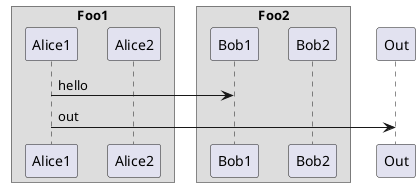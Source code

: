 @startuml Changing Padding
/'
It is possible to tune some padding settings.
'/
skinparam ParticipantPadding 10
skinparam BoxPadding 10

box "Foo1"
participant Alice1
participant Alice2
end box
box "Foo2"
participant Bob1
participant Bob2
end box
Alice1 -> Bob1 : hello
Alice1 -> Out : out
@enduml
